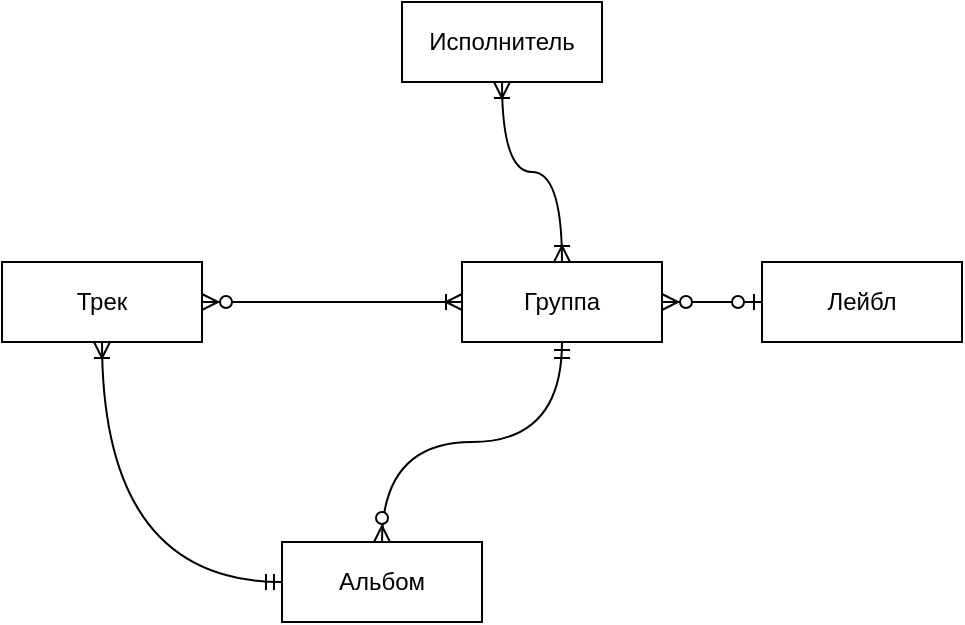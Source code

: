 <mxfile version="23.1.5" type="device">
  <diagram id="R2lEEEUBdFMjLlhIrx00" name="Page-1">
    <mxGraphModel dx="857" dy="1005" grid="1" gridSize="10" guides="1" tooltips="1" connect="1" arrows="1" fold="1" page="0" pageScale="1" pageWidth="850" pageHeight="1100" math="0" shadow="0" extFonts="Permanent Marker^https://fonts.googleapis.com/css?family=Permanent+Marker">
      <root>
        <mxCell id="0" />
        <mxCell id="1" parent="0" />
        <mxCell id="dRvMTD8Y2ig5f0vn7IyD-3" value="Трек" style="whiteSpace=wrap;html=1;align=center;strokeColor=default;verticalAlign=middle;fontFamily=Helvetica;fontSize=12;fontColor=default;fillColor=default;" parent="1" vertex="1">
          <mxGeometry x="500" y="70" width="100" height="40" as="geometry" />
        </mxCell>
        <mxCell id="dRvMTD8Y2ig5f0vn7IyD-4" value="Исполнитель" style="whiteSpace=wrap;html=1;align=center;" parent="1" vertex="1">
          <mxGeometry x="700" y="-60" width="100" height="40" as="geometry" />
        </mxCell>
        <mxCell id="dRvMTD8Y2ig5f0vn7IyD-6" value="Лейбл" style="whiteSpace=wrap;html=1;align=center;" parent="1" vertex="1">
          <mxGeometry x="880" y="70" width="100" height="40" as="geometry" />
        </mxCell>
        <mxCell id="dRvMTD8Y2ig5f0vn7IyD-7" value="Группа" style="whiteSpace=wrap;html=1;align=center;" parent="1" vertex="1">
          <mxGeometry x="730" y="70" width="100" height="40" as="geometry" />
        </mxCell>
        <mxCell id="dRvMTD8Y2ig5f0vn7IyD-13" value="Альбом" style="whiteSpace=wrap;html=1;align=center;strokeColor=default;verticalAlign=middle;fontFamily=Helvetica;fontSize=12;fontColor=default;fillColor=default;" parent="1" vertex="1">
          <mxGeometry x="640" y="210" width="100" height="40" as="geometry" />
        </mxCell>
        <mxCell id="dRvMTD8Y2ig5f0vn7IyD-14" value="" style="edgeStyle=entityRelationEdgeStyle;fontSize=12;html=1;endArrow=ERzeroToMany;startArrow=ERzeroToOne;rounded=0;fontFamily=Helvetica;fontColor=default;" parent="1" source="dRvMTD8Y2ig5f0vn7IyD-6" target="dRvMTD8Y2ig5f0vn7IyD-7" edge="1">
          <mxGeometry width="100" height="100" relative="1" as="geometry">
            <mxPoint x="600" y="100" as="sourcePoint" />
            <mxPoint x="700" as="targetPoint" />
          </mxGeometry>
        </mxCell>
        <mxCell id="dRvMTD8Y2ig5f0vn7IyD-15" value="" style="edgeStyle=orthogonalEdgeStyle;fontSize=12;html=1;endArrow=ERoneToMany;startArrow=ERoneToMany;rounded=0;fontFamily=Helvetica;fontColor=default;curved=1;" parent="1" source="dRvMTD8Y2ig5f0vn7IyD-7" target="dRvMTD8Y2ig5f0vn7IyD-4" edge="1">
          <mxGeometry width="100" height="100" relative="1" as="geometry">
            <mxPoint x="600" y="100" as="sourcePoint" />
            <mxPoint x="700" as="targetPoint" />
          </mxGeometry>
        </mxCell>
        <mxCell id="dRvMTD8Y2ig5f0vn7IyD-16" value="" style="edgeStyle=orthogonalEdgeStyle;fontSize=12;html=1;endArrow=ERzeroToMany;startArrow=ERmandOne;rounded=0;fontFamily=Helvetica;fontColor=default;curved=1;" parent="1" source="dRvMTD8Y2ig5f0vn7IyD-7" target="dRvMTD8Y2ig5f0vn7IyD-13" edge="1">
          <mxGeometry width="100" height="100" relative="1" as="geometry">
            <mxPoint x="600" y="100" as="sourcePoint" />
            <mxPoint x="700" as="targetPoint" />
          </mxGeometry>
        </mxCell>
        <mxCell id="dRvMTD8Y2ig5f0vn7IyD-17" value="" style="edgeStyle=orthogonalEdgeStyle;fontSize=12;html=1;endArrow=ERoneToMany;startArrow=ERmandOne;rounded=0;fontFamily=Helvetica;fontColor=default;curved=1;" parent="1" source="dRvMTD8Y2ig5f0vn7IyD-13" target="dRvMTD8Y2ig5f0vn7IyD-3" edge="1">
          <mxGeometry width="100" height="100" relative="1" as="geometry">
            <mxPoint x="600" y="100" as="sourcePoint" />
            <mxPoint x="700" as="targetPoint" />
          </mxGeometry>
        </mxCell>
        <mxCell id="dRvMTD8Y2ig5f0vn7IyD-18" value="" style="edgeStyle=orthogonalEdgeStyle;fontSize=12;html=1;endArrow=ERoneToMany;startArrow=ERzeroToMany;rounded=0;fontFamily=Helvetica;fontColor=default;curved=1;" parent="1" source="dRvMTD8Y2ig5f0vn7IyD-3" target="dRvMTD8Y2ig5f0vn7IyD-7" edge="1">
          <mxGeometry width="100" height="100" relative="1" as="geometry">
            <mxPoint x="600" y="100" as="sourcePoint" />
            <mxPoint x="700" as="targetPoint" />
          </mxGeometry>
        </mxCell>
      </root>
    </mxGraphModel>
  </diagram>
</mxfile>
